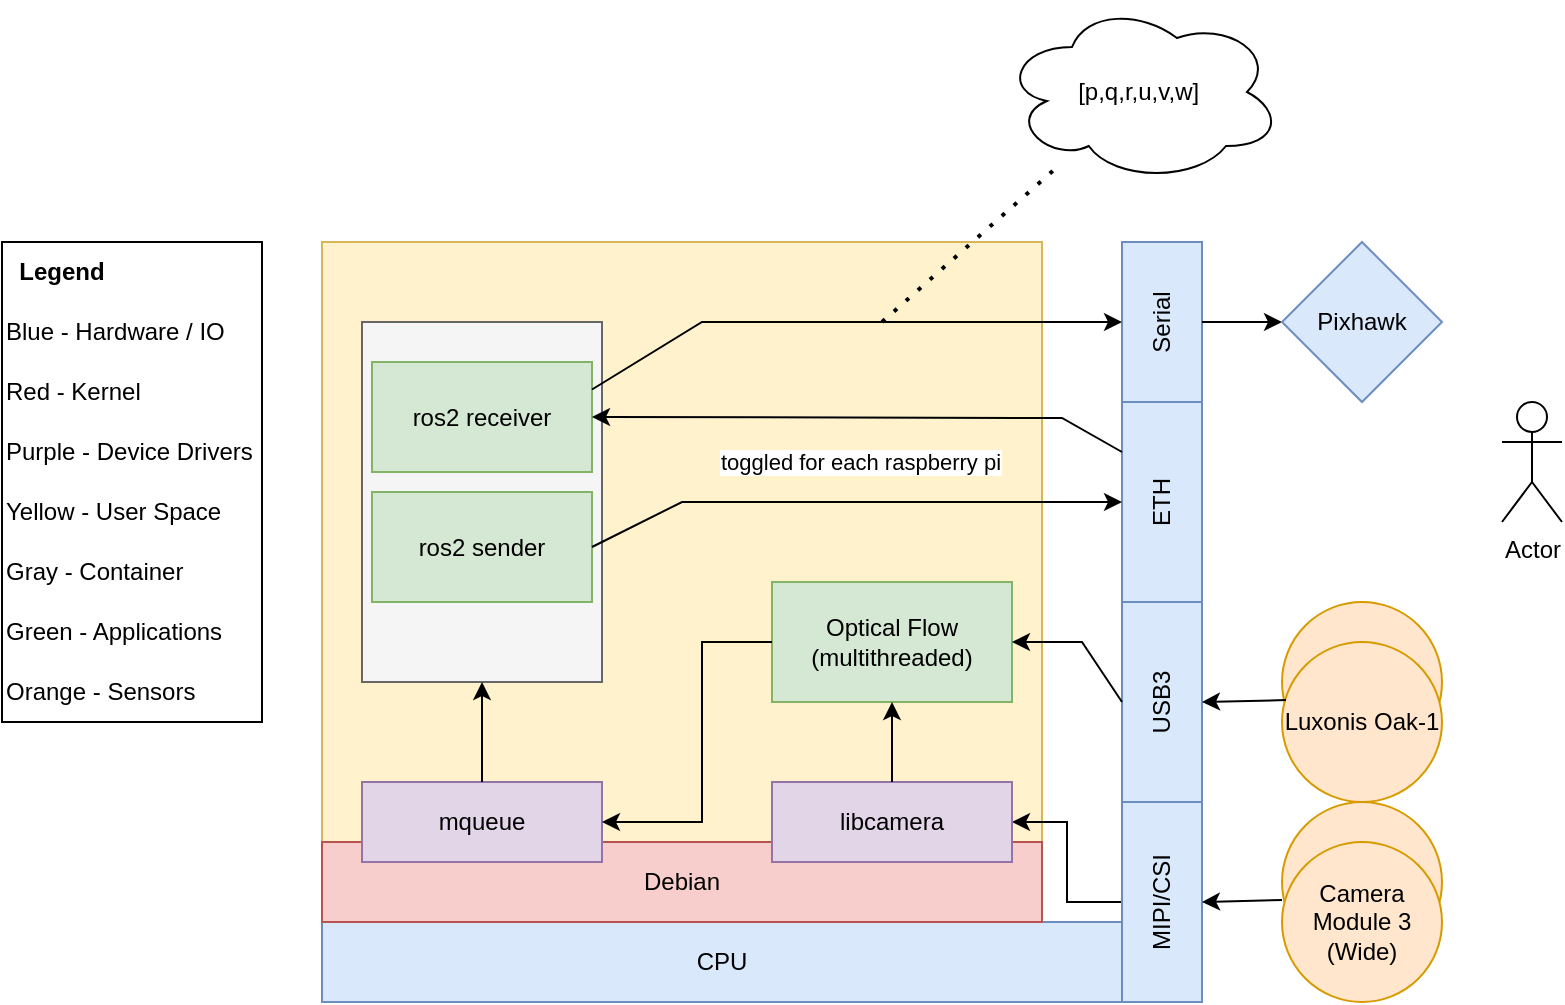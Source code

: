 <mxfile version="26.0.10">
  <diagram name="Page-1" id="3V9whBLZ43VZ6aDn71iV">
    <mxGraphModel dx="899" dy="1592" grid="1" gridSize="10" guides="1" tooltips="1" connect="1" arrows="1" fold="1" page="1" pageScale="1" pageWidth="850" pageHeight="1100" math="0" shadow="0">
      <root>
        <mxCell id="0" />
        <mxCell id="1" parent="0" />
        <mxCell id="NM8d4cmvQRHP9zZ6Z2rd-34" value="" style="ellipse;whiteSpace=wrap;html=1;aspect=fixed;fillColor=#ffe6cc;strokeColor=#d79b00;" vertex="1" parent="1">
          <mxGeometry x="680" y="280" width="80" height="80" as="geometry" />
        </mxCell>
        <mxCell id="NM8d4cmvQRHP9zZ6Z2rd-25" value="" style="rounded=0;whiteSpace=wrap;html=1;fillColor=#fff2cc;strokeColor=#d6b656;" vertex="1" parent="1">
          <mxGeometry x="200" y="100" width="360" height="300" as="geometry" />
        </mxCell>
        <mxCell id="NM8d4cmvQRHP9zZ6Z2rd-1" value="CPU" style="rounded=0;whiteSpace=wrap;html=1;fillColor=#dae8fc;strokeColor=#6c8ebf;" vertex="1" parent="1">
          <mxGeometry x="200" y="440" width="400" height="40" as="geometry" />
        </mxCell>
        <mxCell id="NM8d4cmvQRHP9zZ6Z2rd-3" value="USB3" style="rounded=0;whiteSpace=wrap;html=1;fillColor=#dae8fc;strokeColor=#6c8ebf;rotation=-90;" vertex="1" parent="1">
          <mxGeometry x="570" y="310" width="100" height="40" as="geometry" />
        </mxCell>
        <mxCell id="NM8d4cmvQRHP9zZ6Z2rd-4" value="ETH" style="rounded=0;whiteSpace=wrap;html=1;fillColor=#dae8fc;strokeColor=#6c8ebf;rotation=-90;" vertex="1" parent="1">
          <mxGeometry x="570" y="210" width="100" height="40" as="geometry" />
        </mxCell>
        <mxCell id="NM8d4cmvQRHP9zZ6Z2rd-5" value="Debian" style="rounded=0;whiteSpace=wrap;html=1;fillColor=#f8cecc;strokeColor=#b85450;" vertex="1" parent="1">
          <mxGeometry x="200" y="400" width="360" height="40" as="geometry" />
        </mxCell>
        <mxCell id="NM8d4cmvQRHP9zZ6Z2rd-30" style="edgeStyle=orthogonalEdgeStyle;rounded=0;orthogonalLoop=1;jettySize=auto;html=1;exitX=0.5;exitY=0;exitDx=0;exitDy=0;" edge="1" parent="1" source="NM8d4cmvQRHP9zZ6Z2rd-9" target="NM8d4cmvQRHP9zZ6Z2rd-8">
          <mxGeometry relative="1" as="geometry" />
        </mxCell>
        <mxCell id="NM8d4cmvQRHP9zZ6Z2rd-8" value="libcamera" style="rounded=0;whiteSpace=wrap;html=1;fillColor=#e1d5e7;strokeColor=#9673a6;rotation=0;" vertex="1" parent="1">
          <mxGeometry x="425" y="370" width="120" height="40" as="geometry" />
        </mxCell>
        <mxCell id="NM8d4cmvQRHP9zZ6Z2rd-9" value="MIPI/CSI" style="rounded=0;whiteSpace=wrap;html=1;fillColor=#dae8fc;strokeColor=#6c8ebf;rotation=-90;" vertex="1" parent="1">
          <mxGeometry x="570" y="410" width="100" height="40" as="geometry" />
        </mxCell>
        <mxCell id="NM8d4cmvQRHP9zZ6Z2rd-13" value="" style="rounded=0;whiteSpace=wrap;html=1;align=left;" vertex="1" parent="1">
          <mxGeometry x="40" y="100" width="130" height="240" as="geometry" />
        </mxCell>
        <mxCell id="NM8d4cmvQRHP9zZ6Z2rd-14" value="&lt;b&gt;Legend&lt;/b&gt;" style="text;html=1;align=center;verticalAlign=middle;whiteSpace=wrap;rounded=0;" vertex="1" parent="1">
          <mxGeometry x="40" y="100" width="60" height="30" as="geometry" />
        </mxCell>
        <mxCell id="NM8d4cmvQRHP9zZ6Z2rd-15" value="Blue - Hardware / IO" style="text;html=1;align=left;verticalAlign=middle;whiteSpace=wrap;rounded=0;" vertex="1" parent="1">
          <mxGeometry x="40" y="130" width="120" height="30" as="geometry" />
        </mxCell>
        <mxCell id="NM8d4cmvQRHP9zZ6Z2rd-16" value="Red - Kernel" style="text;html=1;align=left;verticalAlign=middle;whiteSpace=wrap;rounded=0;" vertex="1" parent="1">
          <mxGeometry x="40" y="160" width="120" height="30" as="geometry" />
        </mxCell>
        <mxCell id="NM8d4cmvQRHP9zZ6Z2rd-17" value="Purple - Device Drivers" style="text;html=1;align=left;verticalAlign=middle;whiteSpace=wrap;rounded=0;" vertex="1" parent="1">
          <mxGeometry x="40" y="190" width="140" height="30" as="geometry" />
        </mxCell>
        <mxCell id="NM8d4cmvQRHP9zZ6Z2rd-18" value="Yellow - User Space" style="text;html=1;align=left;verticalAlign=middle;whiteSpace=wrap;rounded=0;" vertex="1" parent="1">
          <mxGeometry x="40" y="220" width="140" height="30" as="geometry" />
        </mxCell>
        <mxCell id="NM8d4cmvQRHP9zZ6Z2rd-21" value="mqueue" style="rounded=0;whiteSpace=wrap;html=1;fillColor=#e1d5e7;strokeColor=#9673a6;rotation=0;" vertex="1" parent="1">
          <mxGeometry x="220" y="370" width="120" height="40" as="geometry" />
        </mxCell>
        <mxCell id="NM8d4cmvQRHP9zZ6Z2rd-26" value="Gray - Container" style="text;html=1;align=left;verticalAlign=middle;whiteSpace=wrap;rounded=0;" vertex="1" parent="1">
          <mxGeometry x="40" y="250" width="140" height="30" as="geometry" />
        </mxCell>
        <mxCell id="NM8d4cmvQRHP9zZ6Z2rd-27" value="Optical Flow (multithreaded)" style="rounded=0;whiteSpace=wrap;html=1;fillColor=#d5e8d4;strokeColor=#82b366;" vertex="1" parent="1">
          <mxGeometry x="425" y="270" width="120" height="60" as="geometry" />
        </mxCell>
        <mxCell id="NM8d4cmvQRHP9zZ6Z2rd-28" value="" style="endArrow=classic;html=1;rounded=0;entryX=0.5;entryY=1;entryDx=0;entryDy=0;exitX=0.5;exitY=0;exitDx=0;exitDy=0;" edge="1" parent="1" source="NM8d4cmvQRHP9zZ6Z2rd-8" target="NM8d4cmvQRHP9zZ6Z2rd-27">
          <mxGeometry width="50" height="50" relative="1" as="geometry">
            <mxPoint x="470" y="280" as="sourcePoint" />
            <mxPoint x="420" y="330" as="targetPoint" />
          </mxGeometry>
        </mxCell>
        <mxCell id="NM8d4cmvQRHP9zZ6Z2rd-29" value="" style="endArrow=classic;html=1;rounded=0;exitX=0.5;exitY=0;exitDx=0;exitDy=0;entryX=1;entryY=0.5;entryDx=0;entryDy=0;" edge="1" parent="1" source="NM8d4cmvQRHP9zZ6Z2rd-3" target="NM8d4cmvQRHP9zZ6Z2rd-27">
          <mxGeometry width="50" height="50" relative="1" as="geometry">
            <mxPoint x="470" y="280" as="sourcePoint" />
            <mxPoint x="420" y="330" as="targetPoint" />
            <Array as="points">
              <mxPoint x="580" y="300" />
            </Array>
          </mxGeometry>
        </mxCell>
        <mxCell id="NM8d4cmvQRHP9zZ6Z2rd-32" value="" style="ellipse;whiteSpace=wrap;html=1;aspect=fixed;fillColor=#ffe6cc;strokeColor=#d79b00;" vertex="1" parent="1">
          <mxGeometry x="680" y="380" width="80" height="80" as="geometry" />
        </mxCell>
        <mxCell id="NM8d4cmvQRHP9zZ6Z2rd-33" value="Orange - Sensors" style="text;html=1;align=left;verticalAlign=middle;whiteSpace=wrap;rounded=0;" vertex="1" parent="1">
          <mxGeometry x="40" y="310" width="140" height="30" as="geometry" />
        </mxCell>
        <mxCell id="NM8d4cmvQRHP9zZ6Z2rd-37" value="Luxonis Oak-1" style="ellipse;whiteSpace=wrap;html=1;aspect=fixed;fillColor=#ffe6cc;strokeColor=#d79b00;" vertex="1" parent="1">
          <mxGeometry x="680" y="300" width="80" height="80" as="geometry" />
        </mxCell>
        <mxCell id="NM8d4cmvQRHP9zZ6Z2rd-38" value="Camera Module 3 (Wide)" style="ellipse;whiteSpace=wrap;html=1;aspect=fixed;fillColor=#ffe6cc;strokeColor=#d79b00;" vertex="1" parent="1">
          <mxGeometry x="680" y="400" width="80" height="80" as="geometry" />
        </mxCell>
        <mxCell id="NM8d4cmvQRHP9zZ6Z2rd-40" value="" style="endArrow=classic;html=1;rounded=0;exitX=0.025;exitY=0.363;exitDx=0;exitDy=0;entryX=0.5;entryY=1;entryDx=0;entryDy=0;exitPerimeter=0;" edge="1" parent="1" source="NM8d4cmvQRHP9zZ6Z2rd-37" target="NM8d4cmvQRHP9zZ6Z2rd-3">
          <mxGeometry width="50" height="50" relative="1" as="geometry">
            <mxPoint x="470" y="280" as="sourcePoint" />
            <mxPoint x="420" y="330" as="targetPoint" />
          </mxGeometry>
        </mxCell>
        <mxCell id="NM8d4cmvQRHP9zZ6Z2rd-41" value="" style="endArrow=classic;html=1;rounded=0;exitX=0;exitY=0.363;exitDx=0;exitDy=0;entryX=0.5;entryY=1;entryDx=0;entryDy=0;exitPerimeter=0;" edge="1" parent="1" source="NM8d4cmvQRHP9zZ6Z2rd-38" target="NM8d4cmvQRHP9zZ6Z2rd-9">
          <mxGeometry width="50" height="50" relative="1" as="geometry">
            <mxPoint x="470" y="280" as="sourcePoint" />
            <mxPoint x="420" y="330" as="targetPoint" />
          </mxGeometry>
        </mxCell>
        <mxCell id="NM8d4cmvQRHP9zZ6Z2rd-42" value="" style="rounded=0;whiteSpace=wrap;html=1;fillColor=#f5f5f5;strokeColor=#666666;fontColor=#333333;" vertex="1" parent="1">
          <mxGeometry x="220" y="140" width="120" height="180" as="geometry" />
        </mxCell>
        <mxCell id="NM8d4cmvQRHP9zZ6Z2rd-43" value="Green - Applications" style="text;html=1;align=left;verticalAlign=middle;whiteSpace=wrap;rounded=0;" vertex="1" parent="1">
          <mxGeometry x="40" y="280" width="140" height="30" as="geometry" />
        </mxCell>
        <mxCell id="NM8d4cmvQRHP9zZ6Z2rd-44" value="ros2 receiver" style="rounded=0;whiteSpace=wrap;html=1;fillColor=#d5e8d4;strokeColor=#82b366;" vertex="1" parent="1">
          <mxGeometry x="225" y="160" width="110" height="55" as="geometry" />
        </mxCell>
        <mxCell id="NM8d4cmvQRHP9zZ6Z2rd-46" value="" style="endArrow=classic;html=1;rounded=0;exitX=0.5;exitY=0;exitDx=0;exitDy=0;entryX=0.5;entryY=1;entryDx=0;entryDy=0;" edge="1" parent="1" source="NM8d4cmvQRHP9zZ6Z2rd-21" target="NM8d4cmvQRHP9zZ6Z2rd-42">
          <mxGeometry width="50" height="50" relative="1" as="geometry">
            <mxPoint x="470" y="280" as="sourcePoint" />
            <mxPoint x="420" y="330" as="targetPoint" />
          </mxGeometry>
        </mxCell>
        <mxCell id="NM8d4cmvQRHP9zZ6Z2rd-48" value="" style="endArrow=classic;html=1;rounded=0;exitX=0;exitY=0.5;exitDx=0;exitDy=0;entryX=1;entryY=0.5;entryDx=0;entryDy=0;" edge="1" parent="1" source="NM8d4cmvQRHP9zZ6Z2rd-27" target="NM8d4cmvQRHP9zZ6Z2rd-21">
          <mxGeometry width="50" height="50" relative="1" as="geometry">
            <mxPoint x="470" y="280" as="sourcePoint" />
            <mxPoint x="420" y="330" as="targetPoint" />
            <Array as="points">
              <mxPoint x="390" y="300" />
              <mxPoint x="390" y="390" />
            </Array>
          </mxGeometry>
        </mxCell>
        <mxCell id="NM8d4cmvQRHP9zZ6Z2rd-75" value="" style="endArrow=classic;html=1;rounded=0;exitX=0.75;exitY=0;exitDx=0;exitDy=0;entryX=1;entryY=0.5;entryDx=0;entryDy=0;" edge="1" parent="1" source="NM8d4cmvQRHP9zZ6Z2rd-4" target="NM8d4cmvQRHP9zZ6Z2rd-44">
          <mxGeometry width="50" height="50" relative="1" as="geometry">
            <mxPoint x="440" y="280" as="sourcePoint" />
            <mxPoint x="390" y="330" as="targetPoint" />
            <Array as="points">
              <mxPoint x="570" y="188" />
            </Array>
          </mxGeometry>
        </mxCell>
        <mxCell id="NM8d4cmvQRHP9zZ6Z2rd-76" value="ros2 sender" style="rounded=0;whiteSpace=wrap;html=1;fillColor=#d5e8d4;strokeColor=#82b366;" vertex="1" parent="1">
          <mxGeometry x="225" y="225" width="110" height="55" as="geometry" />
        </mxCell>
        <mxCell id="NM8d4cmvQRHP9zZ6Z2rd-77" value="" style="endArrow=classic;html=1;rounded=0;exitX=1;exitY=0.5;exitDx=0;exitDy=0;entryX=0.5;entryY=0;entryDx=0;entryDy=0;" edge="1" parent="1" source="NM8d4cmvQRHP9zZ6Z2rd-76" target="NM8d4cmvQRHP9zZ6Z2rd-4">
          <mxGeometry width="50" height="50" relative="1" as="geometry">
            <mxPoint x="440" y="280" as="sourcePoint" />
            <mxPoint x="390" y="330" as="targetPoint" />
            <Array as="points">
              <mxPoint x="380" y="230" />
            </Array>
          </mxGeometry>
        </mxCell>
        <mxCell id="NM8d4cmvQRHP9zZ6Z2rd-78" value="toggled for each raspberry pi" style="edgeLabel;html=1;align=center;verticalAlign=middle;resizable=0;points=[];" vertex="1" connectable="0" parent="NM8d4cmvQRHP9zZ6Z2rd-77">
          <mxGeometry x="-0.138" y="-1" relative="1" as="geometry">
            <mxPoint x="23" y="-21" as="offset" />
          </mxGeometry>
        </mxCell>
        <mxCell id="NM8d4cmvQRHP9zZ6Z2rd-79" value="Serial" style="rounded=0;whiteSpace=wrap;html=1;fillColor=#dae8fc;strokeColor=#6c8ebf;rotation=-90;" vertex="1" parent="1">
          <mxGeometry x="580" y="120" width="80" height="40" as="geometry" />
        </mxCell>
        <mxCell id="NM8d4cmvQRHP9zZ6Z2rd-80" value="" style="endArrow=classic;html=1;rounded=0;exitX=1;exitY=0.25;exitDx=0;exitDy=0;" edge="1" parent="1" source="NM8d4cmvQRHP9zZ6Z2rd-44" target="NM8d4cmvQRHP9zZ6Z2rd-79">
          <mxGeometry width="50" height="50" relative="1" as="geometry">
            <mxPoint x="390" y="330" as="sourcePoint" />
            <mxPoint x="440" y="280" as="targetPoint" />
            <Array as="points">
              <mxPoint x="390" y="140" />
            </Array>
          </mxGeometry>
        </mxCell>
        <mxCell id="NM8d4cmvQRHP9zZ6Z2rd-81" value="" style="endArrow=classic;html=1;rounded=0;exitX=0.5;exitY=1;exitDx=0;exitDy=0;entryX=0;entryY=0.5;entryDx=0;entryDy=0;" edge="1" parent="1" source="NM8d4cmvQRHP9zZ6Z2rd-79" target="NM8d4cmvQRHP9zZ6Z2rd-82">
          <mxGeometry width="50" height="50" relative="1" as="geometry">
            <mxPoint x="390" y="330" as="sourcePoint" />
            <mxPoint x="690" y="140" as="targetPoint" />
          </mxGeometry>
        </mxCell>
        <mxCell id="NM8d4cmvQRHP9zZ6Z2rd-82" value="Pixhawk" style="rhombus;whiteSpace=wrap;html=1;fillColor=#dae8fc;strokeColor=#6c8ebf;" vertex="1" parent="1">
          <mxGeometry x="680" y="100" width="80" height="80" as="geometry" />
        </mxCell>
        <mxCell id="NM8d4cmvQRHP9zZ6Z2rd-83" value="" style="endArrow=none;dashed=1;html=1;dashPattern=1 3;strokeWidth=2;rounded=0;" edge="1" parent="1" target="NM8d4cmvQRHP9zZ6Z2rd-84">
          <mxGeometry width="50" height="50" relative="1" as="geometry">
            <mxPoint x="480" y="140" as="sourcePoint" />
            <mxPoint x="570" y="40" as="targetPoint" />
          </mxGeometry>
        </mxCell>
        <mxCell id="NM8d4cmvQRHP9zZ6Z2rd-84" value="[p,q,r,u,v,w]&amp;nbsp;" style="ellipse;shape=cloud;whiteSpace=wrap;html=1;" vertex="1" parent="1">
          <mxGeometry x="540" y="-20" width="140" height="90" as="geometry" />
        </mxCell>
        <mxCell id="NM8d4cmvQRHP9zZ6Z2rd-91" value="Actor" style="shape=umlActor;verticalLabelPosition=bottom;verticalAlign=top;html=1;outlineConnect=0;" vertex="1" parent="1">
          <mxGeometry x="790" y="180" width="30" height="60" as="geometry" />
        </mxCell>
      </root>
    </mxGraphModel>
  </diagram>
</mxfile>
